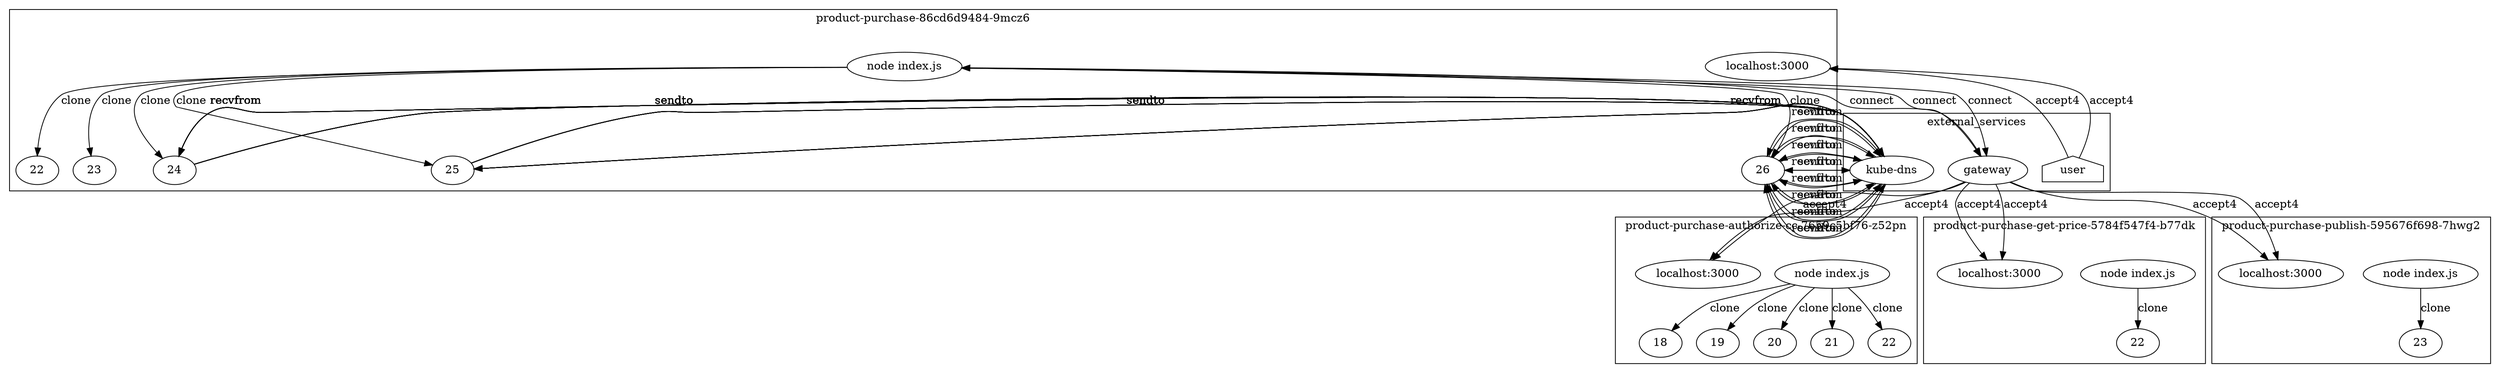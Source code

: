 digraph G {
	subgraph "cluster_ product-purchase-authorize-cc-7659c5bf76-z52pn " {
		label=" product-purchase-authorize-cc-7659c5bf76-z52pn "
		77558 [label="node index.js"]
		77558 -> 77595 [label=clone]
		77558 -> 77602 [label=clone]
		77558 -> 77607 [label=clone]
		77558 -> 77614 [label=clone]
		77558 -> 77665 [label=clone]
		"product-purchase-authorize-cc_localhost_3000" [label="localhost:3000"]
		"product-purchase-authorize-cc_localhost_3000" [label="localhost:3000"]
		77595 [label=18]
		77602 [label=19]
		77607 [label=20]
		77614 [label=21]
		77665 [label=22]
	}
	subgraph "cluster_ product-purchase-86cd6d9484-9mcz6 " {
		label=" product-purchase-86cd6d9484-9mcz6 "
		78376 [label="node index.js"]
		78376 -> 78511 [label=clone]
		"product-purchase_localhost_3000" [label="localhost:3000"]
		"product-purchase_localhost_3000" [label="localhost:3000"]
		78376 -> 81452 [label=clone]
		78376 -> 81458 [label=clone]
		78376 -> 81464 [label=clone]
		78376 -> 81479 [label=clone]
		78511 [label=22]
		81452 [label=23]
		81458 [label=24]
		81464 [label=25]
		81479 [label=26]
	}
	subgraph "cluster_ product-purchase-get-price-5784f547f4-b77dk " {
		label=" product-purchase-get-price-5784f547f4-b77dk "
		79173 [label="node index.js"]
		79173 -> 79299 [label=clone]
		"product-purchase-get-price_localhost_3000" [label="localhost:3000"]
		"product-purchase-get-price_localhost_3000" [label="localhost:3000"]
		79299 [label=22]
	}
	subgraph "cluster_ product-purchase-publish-595676f698-7hwg2 " {
		label=" product-purchase-publish-595676f698-7hwg2 "
		80317 [label="node index.js"]
		80317 -> 80462 [label=clone]
		"product-purchase-publish_localhost_3000" [label="localhost:3000"]
		"product-purchase-publish_localhost_3000" [label="localhost:3000"]
		80462 [label=23]
	}
	subgraph cluster_services {
		label=external_services
		user [shape=house]
		"10.107.89.58_8080" -> "product-purchase-authorize-cc_localhost_3000" [label=accept4]
		"10.107.89.58_8080" -> "product-purchase-authorize-cc_localhost_3000" [label=accept4]
		user -> "product-purchase_localhost_3000" [label=accept4]
		user -> "product-purchase_localhost_3000" [label=accept4]
		"10.107.89.58_8080" [label=gateway]
		78376 -> "10.107.89.58_8080" [label=connect dir=both]
		"10.107.89.58_8080" [label=gateway]
		78376 -> "10.107.89.58_8080" [label=connect dir=both]
		"10.107.89.58_8080" [label=gateway]
		78376 -> "10.107.89.58_8080" [label=connect dir=both]
		"10.96.0.10_53" [label="kube-dns"]
		81458 -> "10.96.0.10_53" [label=sendto]
		"10.96.0.10_53" [label="kube-dns"]
		81458 -> "10.96.0.10_53" [label=sendto]
		"10.96.0.10_53" [label="kube-dns"]
		"10.96.0.10_53" -> 81458 [label=recvfrom]
		"10.96.0.10_53" [label="kube-dns"]
		"10.96.0.10_53" -> 81458 [label=recvfrom]
		"10.96.0.10_53" [label="kube-dns"]
		81458 -> "10.96.0.10_53" [label=sendto]
		"10.96.0.10_53" [label="kube-dns"]
		81458 -> "10.96.0.10_53" [label=sendto]
		"10.96.0.10_53" [label="kube-dns"]
		"10.96.0.10_53" -> 81458 [label=recvfrom]
		"10.96.0.10_53" [label="kube-dns"]
		"10.96.0.10_53" -> 81458 [label=recvfrom]
		"10.96.0.10_53" [label="kube-dns"]
		81458 -> "10.96.0.10_53" [label=sendto]
		"10.96.0.10_53" [label="kube-dns"]
		81458 -> "10.96.0.10_53" [label=sendto]
		"10.96.0.10_53" [label="kube-dns"]
		"10.96.0.10_53" -> 81458 [label=recvfrom]
		"10.96.0.10_53" [label="kube-dns"]
		"10.96.0.10_53" -> 81458 [label=recvfrom]
		"10.96.0.10_53" [label="kube-dns"]
		81458 -> "10.96.0.10_53" [label=sendto]
		"10.96.0.10_53" [label="kube-dns"]
		81458 -> "10.96.0.10_53" [label=sendto]
		"10.96.0.10_53" [label="kube-dns"]
		"10.96.0.10_53" -> 81458 [label=recvfrom]
		"10.96.0.10_53" [label="kube-dns"]
		"10.96.0.10_53" -> 81458 [label=recvfrom]
		"10.96.0.10_53" [label="kube-dns"]
		81464 -> "10.96.0.10_53" [label=sendto]
		"10.96.0.10_53" [label="kube-dns"]
		81464 -> "10.96.0.10_53" [label=sendto]
		"10.96.0.10_53" [label="kube-dns"]
		"10.96.0.10_53" -> 81464 [label=recvfrom]
		"10.96.0.10_53" [label="kube-dns"]
		"10.96.0.10_53" -> 81464 [label=recvfrom]
		"10.96.0.10_53" [label="kube-dns"]
		81464 -> "10.96.0.10_53" [label=sendto]
		"10.96.0.10_53" [label="kube-dns"]
		81464 -> "10.96.0.10_53" [label=sendto]
		"10.96.0.10_53" [label="kube-dns"]
		"10.96.0.10_53" -> 81464 [label=recvfrom]
		"10.96.0.10_53" [label="kube-dns"]
		"10.96.0.10_53" -> 81464 [label=recvfrom]
		"10.96.0.10_53" [label="kube-dns"]
		81464 -> "10.96.0.10_53" [label=sendto]
		"10.96.0.10_53" [label="kube-dns"]
		81464 -> "10.96.0.10_53" [label=sendto]
		"10.96.0.10_53" [label="kube-dns"]
		"10.96.0.10_53" -> 81464 [label=recvfrom]
		"10.96.0.10_53" [label="kube-dns"]
		"10.96.0.10_53" -> 81464 [label=recvfrom]
		"10.96.0.10_53" [label="kube-dns"]
		81464 -> "10.96.0.10_53" [label=sendto]
		"10.96.0.10_53" [label="kube-dns"]
		81464 -> "10.96.0.10_53" [label=sendto]
		"10.96.0.10_53" [label="kube-dns"]
		"10.96.0.10_53" -> 81464 [label=recvfrom]
		"10.96.0.10_53" [label="kube-dns"]
		"10.96.0.10_53" -> 81464 [label=recvfrom]
		"10.96.0.10_53" [label="kube-dns"]
		81479 -> "10.96.0.10_53" [label=sendto]
		"10.96.0.10_53" [label="kube-dns"]
		81479 -> "10.96.0.10_53" [label=sendto]
		"10.96.0.10_53" [label="kube-dns"]
		"10.96.0.10_53" -> 81479 [label=recvfrom]
		"10.96.0.10_53" [label="kube-dns"]
		"10.96.0.10_53" -> 81479 [label=recvfrom]
		"10.96.0.10_53" [label="kube-dns"]
		81479 -> "10.96.0.10_53" [label=sendto]
		"10.96.0.10_53" [label="kube-dns"]
		81479 -> "10.96.0.10_53" [label=sendto]
		"10.96.0.10_53" [label="kube-dns"]
		"10.96.0.10_53" -> 81479 [label=recvfrom]
		"10.96.0.10_53" [label="kube-dns"]
		"10.96.0.10_53" -> 81479 [label=recvfrom]
		"10.96.0.10_53" [label="kube-dns"]
		81479 -> "10.96.0.10_53" [label=sendto]
		"10.96.0.10_53" [label="kube-dns"]
		81479 -> "10.96.0.10_53" [label=sendto]
		"10.96.0.10_53" [label="kube-dns"]
		"10.96.0.10_53" -> 81479 [label=recvfrom]
		"10.96.0.10_53" [label="kube-dns"]
		"10.96.0.10_53" -> 81479 [label=recvfrom]
		"10.96.0.10_53" [label="kube-dns"]
		81479 -> "10.96.0.10_53" [label=sendto]
		"10.96.0.10_53" [label="kube-dns"]
		81479 -> "10.96.0.10_53" [label=sendto]
		"10.96.0.10_53" [label="kube-dns"]
		"10.96.0.10_53" -> 81479 [label=recvfrom]
		"10.96.0.10_53" [label="kube-dns"]
		"10.96.0.10_53" -> 81479 [label=recvfrom]
		"10.107.89.58_8080" -> "product-purchase-get-price_localhost_3000" [label=accept4]
		"10.107.89.58_8080" -> "product-purchase-get-price_localhost_3000" [label=accept4]
		"10.107.89.58_8080" -> "product-purchase-publish_localhost_3000" [label=accept4]
		"10.107.89.58_8080" -> "product-purchase-publish_localhost_3000" [label=accept4]
	}
}
